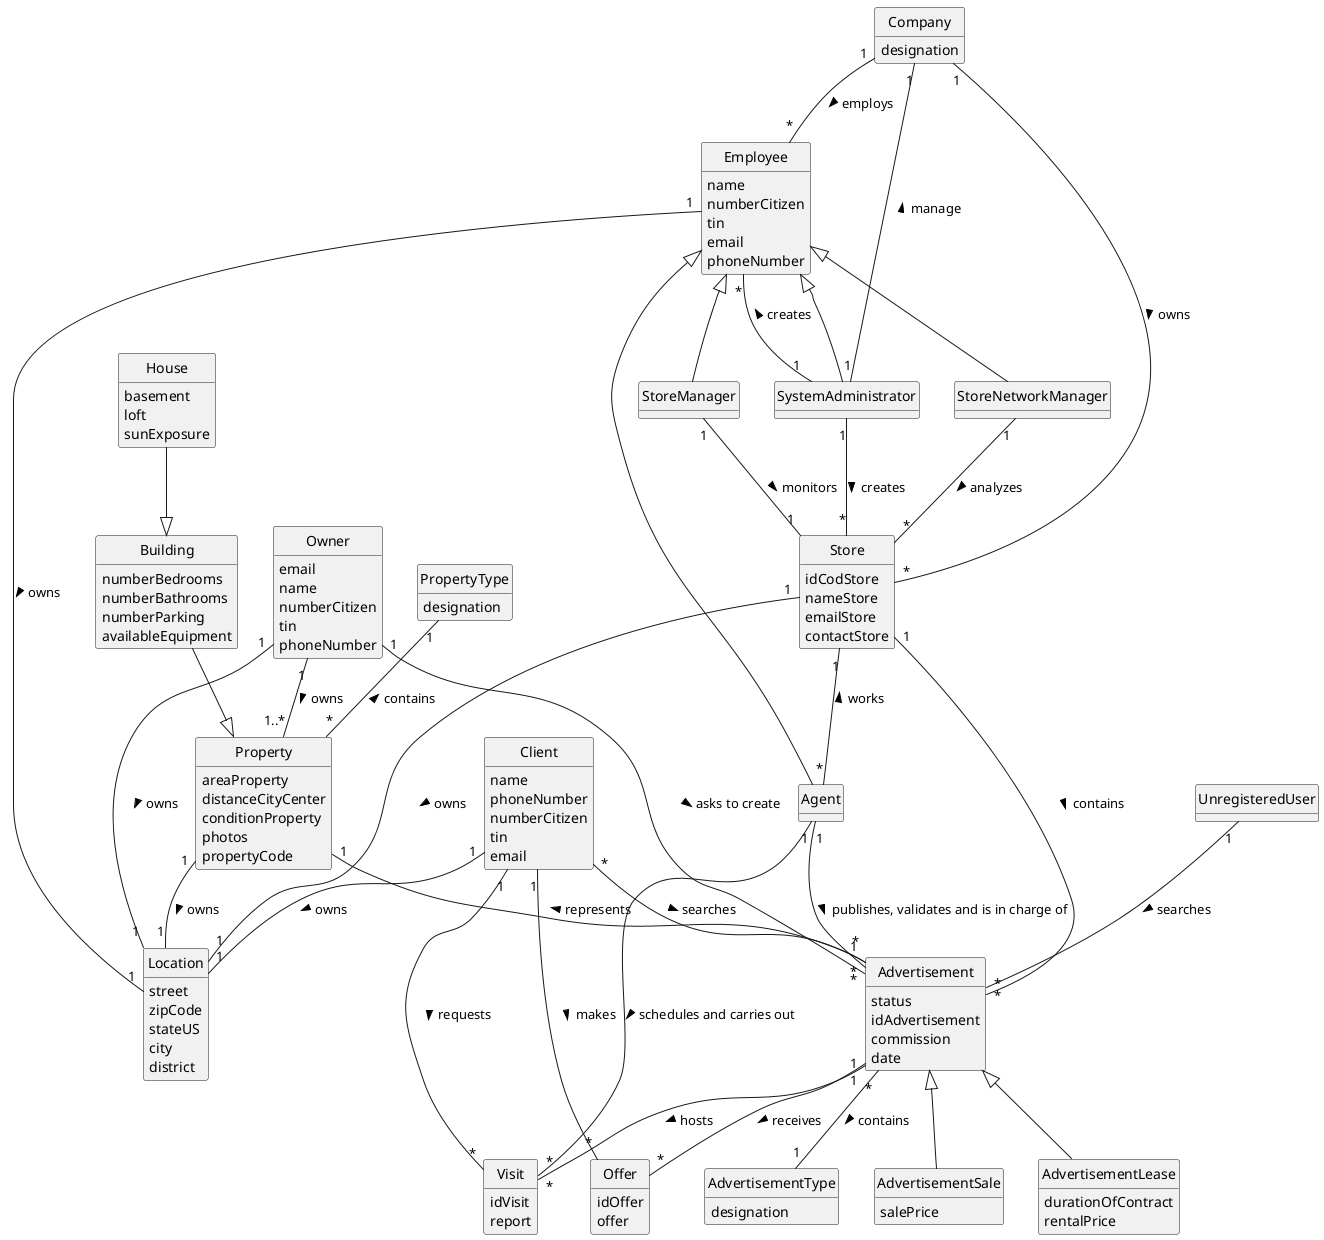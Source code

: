 @startuml
'https://plantuml.com/class-diagram
skinparam monochrome true
skinparam packageStyle rectangle
skinparam shadowing false
hide circle
hide methods


class Employee{
    name
    numberCitizen
    tin
    email
    phoneNumber
}

class Client {
    name
    phoneNumber
    numberCitizen
    tin
    email
}

class Owner {
    email
    name
    numberCitizen
    tin
    phoneNumber
}

class Agent

class Advertisement {
    status
    idAdvertisement
    commission
    date
}

class AdvertisementSale {
    salePrice
}

class AdvertisementLease {
    durationOfContract
    rentalPrice

}

class AdvertisementType {
    designation
}

class PropertyType{
    designation
}

class Property{
    areaProperty
    distanceCityCenter
    conditionProperty
    photos
    propertyCode
}

class House {
    basement
    loft
    sunExposure
}

class Building{
    numberBedrooms
    numberBathrooms
    numberParking
    availableEquipment
}


class Store{
    idCodStore
    nameStore
    emailStore
    contactStore
}

class Visit{
    idVisit
    report
}

class Location {
    street
    zipCode
    stateUS
    city
    district
}

class StoreManager {
}

class StoreNetworkManager {
}

class Offer{
    idOffer
    offer
}

class SystemAdministrator{
}

class UnregisteredUser

class Company{
    designation
}


Owner "1" -- "1..*" Property: owns >
Agent "1" -- "*" Advertisement: publishes, validates and is in charge of >
House --|> Building

Building --|> Property
Store "1" -- "*" Agent: works <
StoreManager "1" -- "1" Store:  monitors >
Property "1" -- "1" Location: owns >
StoreNetworkManager "1" -- "*" Store:  analyzes >
Employee <|-- Agent
Employee <|-- StoreManager
Employee <|-- StoreNetworkManager
Advertisement"1" -- "*"Offer: receives >
Client"1" -- "*"Offer: makes >
Store"1" -- "1"Location: owns >
Advertisement "1" -- "*" Visit: hosts >
Client "1" -- "*" Visit: requests >
Agent "1" -- "*" Visit: schedules and carries out >
Property "1" - "1" Advertisement: represents <
Client "1" -- "1" Location: owns >
Employee "1" -- "1" Location: owns >
Owner "1" -- "1" Location: owns >
Store "1" -- "*" Advertisement: contains >
UnregisteredUser "1" -- "*" Advertisement: searches >
SystemAdministrator "1" -- "*" Store: creates >
SystemAdministrator "1" -- "*" Employee: creates >
Client "*" -- "*" Advertisement: searches >
Employee <|-- SystemAdministrator
Owner "1" - "*" Advertisement: asks to create >
PropertyType "1" -- "*" Property: contains <
Advertisement <|-- AdvertisementSale
Advertisement <|-- AdvertisementLease
Advertisement "*" -- "1" AdvertisementType: contains >
Company "1" -- "*" Store: owns >
Company "1" -- "*" Employee: employs >
Company "1" -- "1" SystemAdministrator:manage <

@enduml